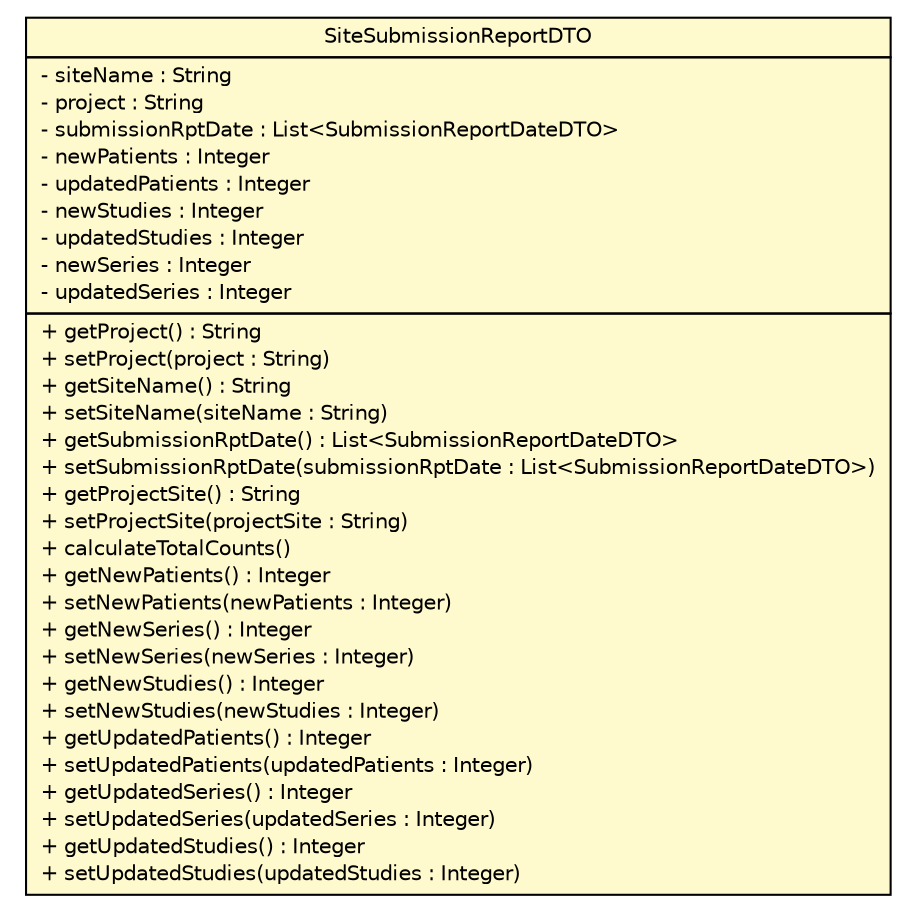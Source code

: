 #!/usr/local/bin/dot
#
# Class diagram 
# Generated by UmlGraph version 4.8 (http://www.spinellis.gr/sw/umlgraph)
#

digraph G {
	edge [fontname="Helvetica",fontsize=10,labelfontname="Helvetica",labelfontsize=10];
	node [fontname="Helvetica",fontsize=10,shape=plaintext];
	// gov.nih.nci.ncia.dto.SiteSubmissionReportDTO
	c26119 [label=<<table border="0" cellborder="1" cellspacing="0" cellpadding="2" port="p" bgcolor="lemonChiffon" href="./SiteSubmissionReportDTO.html">
		<tr><td><table border="0" cellspacing="0" cellpadding="1">
			<tr><td> SiteSubmissionReportDTO </td></tr>
		</table></td></tr>
		<tr><td><table border="0" cellspacing="0" cellpadding="1">
			<tr><td align="left"> - siteName : String </td></tr>
			<tr><td align="left"> - project : String </td></tr>
			<tr><td align="left"> - submissionRptDate : List&lt;SubmissionReportDateDTO&gt; </td></tr>
			<tr><td align="left"> - newPatients : Integer </td></tr>
			<tr><td align="left"> - updatedPatients : Integer </td></tr>
			<tr><td align="left"> - newStudies : Integer </td></tr>
			<tr><td align="left"> - updatedStudies : Integer </td></tr>
			<tr><td align="left"> - newSeries : Integer </td></tr>
			<tr><td align="left"> - updatedSeries : Integer </td></tr>
		</table></td></tr>
		<tr><td><table border="0" cellspacing="0" cellpadding="1">
			<tr><td align="left"> + getProject() : String </td></tr>
			<tr><td align="left"> + setProject(project : String) </td></tr>
			<tr><td align="left"> + getSiteName() : String </td></tr>
			<tr><td align="left"> + setSiteName(siteName : String) </td></tr>
			<tr><td align="left"> + getSubmissionRptDate() : List&lt;SubmissionReportDateDTO&gt; </td></tr>
			<tr><td align="left"> + setSubmissionRptDate(submissionRptDate : List&lt;SubmissionReportDateDTO&gt;) </td></tr>
			<tr><td align="left"> + getProjectSite() : String </td></tr>
			<tr><td align="left"> + setProjectSite(projectSite : String) </td></tr>
			<tr><td align="left"> + calculateTotalCounts() </td></tr>
			<tr><td align="left"> + getNewPatients() : Integer </td></tr>
			<tr><td align="left"> + setNewPatients(newPatients : Integer) </td></tr>
			<tr><td align="left"> + getNewSeries() : Integer </td></tr>
			<tr><td align="left"> + setNewSeries(newSeries : Integer) </td></tr>
			<tr><td align="left"> + getNewStudies() : Integer </td></tr>
			<tr><td align="left"> + setNewStudies(newStudies : Integer) </td></tr>
			<tr><td align="left"> + getUpdatedPatients() : Integer </td></tr>
			<tr><td align="left"> + setUpdatedPatients(updatedPatients : Integer) </td></tr>
			<tr><td align="left"> + getUpdatedSeries() : Integer </td></tr>
			<tr><td align="left"> + setUpdatedSeries(updatedSeries : Integer) </td></tr>
			<tr><td align="left"> + getUpdatedStudies() : Integer </td></tr>
			<tr><td align="left"> + setUpdatedStudies(updatedStudies : Integer) </td></tr>
		</table></td></tr>
		</table>>, fontname="Helvetica", fontcolor="black", fontsize=10.0];
}

